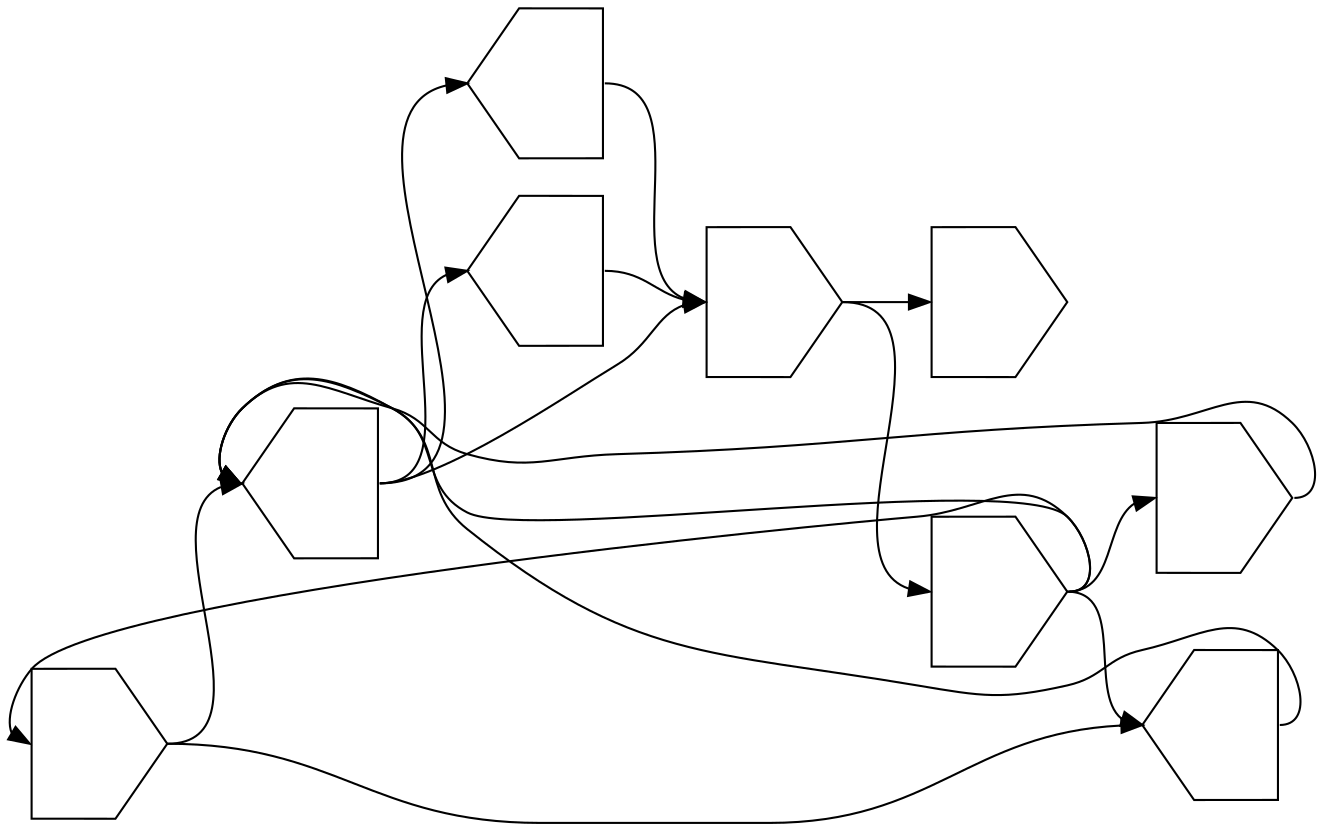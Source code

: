 digraph asm {
	rotate=90;
	edge [headport=n,tailport=s];
	18493 [label="",height=1,width=1,shape=invhouse];
	5850 [label="",height=1,width=1,shape=house];
	2345 [label="",height=1,width=1,shape=invhouse];
	2691 [label="",height=1,width=1,shape=invhouse];
	15335 [label="",height=1,width=1,shape=invhouse];
	15951 [label="",height=1,width=1,shape=house];
	18256 [label="",height=1,width=1,shape=invhouse];
	14159 [label="",height=1,width=1,shape=house];
	17412 [label="",height=1,width=1,shape=house];
	18493 -> 5850
	18493 -> 15951
	5850 -> 2345
	5850 -> 14159
	5850 -> 17412
	2345 -> 2691
	2345 -> 18256
	2691 -> 5850
	2691 -> 15335
	2691 -> 15951
	2691 -> 18493
	15335 -> 5850
	15951 -> 5850
	14159 -> 2345
	17412 -> 2345
}